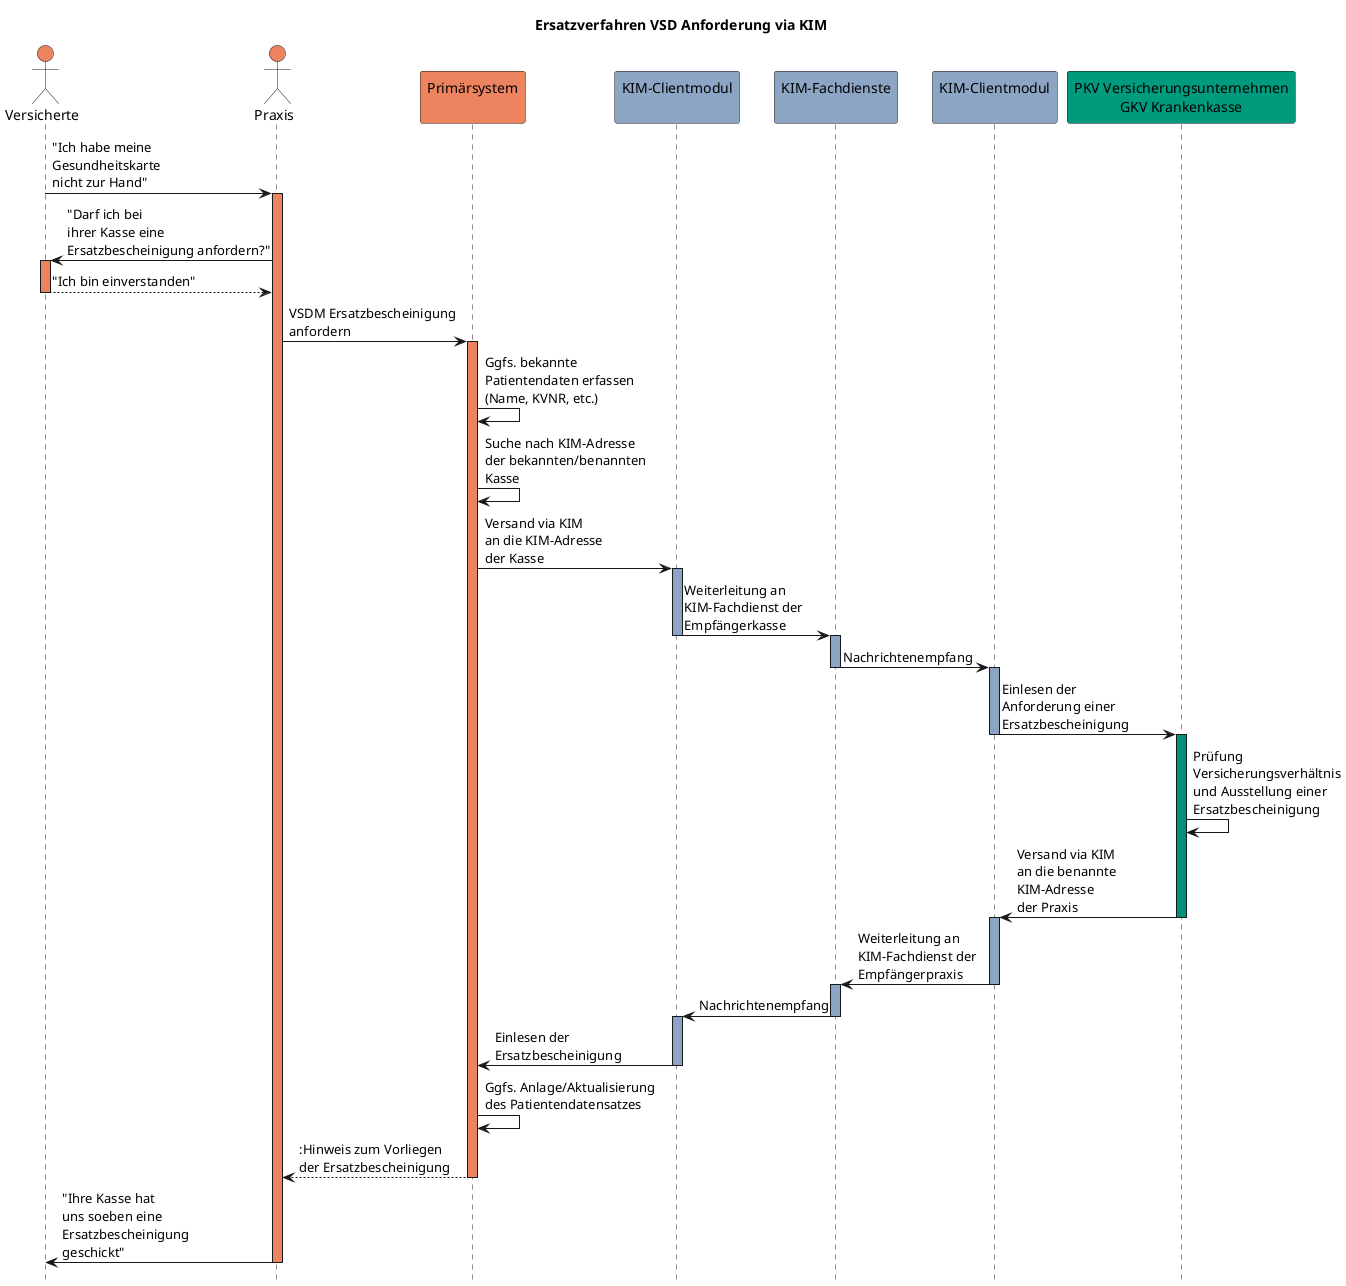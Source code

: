 @startuml gkv_ersatzverfahren
hide footbox
title Ersatzverfahren VSD Anforderung via KIM
actor Vers as "Versicherte" #ee8360
actor LE as "Praxis" #ee8360
participant PVS as "Primärsystem\n" #ee8360
participant KIMCM1 as "KIM-Clientmodul\n" #8da5c4
participant KIMFD as "KIM-Fachdienste\n" #8da5c4
participant KIMCM2 as "KIM-Clientmodul\n" #8da5c4
participant Kasse as "PKV Versicherungsunternehmen\nGKV Krankenkasse" #009a7c

Vers -> LE: "Ich habe meine\nGesundheitskarte\nnicht zur Hand"
activate LE #ee8360
LE -> Vers: "Darf ich bei \nihrer Kasse eine \nErsatzbescheinigung anfordern?"
activate Vers #ee8360
Vers --> LE: "Ich bin einverstanden"
deactivate Vers
LE -> PVS: VSDM Ersatzbescheinigung\nanfordern
activate PVS #ee8360
PVS -> PVS: Ggfs. bekannte\nPatientendaten erfassen\n(Name, KVNR, etc.)
PVS -> PVS: Suche nach KIM-Adresse\nder bekannten/benannten\nKasse
PVS -> KIMCM1: Versand via KIM\nan die KIM-Adresse\nder Kasse
activate KIMCM1 #8da5c4
KIMCM1 -> KIMFD: Weiterleitung an\nKIM-Fachdienst der\nEmpfängerkasse
deactivate KIMCM1
activate KIMFD #8da5c4
KIMFD -> KIMCM2: Nachrichtenempfang
deactivate KIMFD
activate KIMCM2 #8da5c4
KIMCM2 -> Kasse: Einlesen der\nAnforderung einer\nErsatzbescheinigung
deactivate KIMCM2
activate Kasse #00907c
Kasse -> Kasse: Prüfung\nVersicherungsverhältnis\nund Ausstellung einer\nErsatzbescheinigung
Kasse -> KIMCM2: Versand via KIM\nan die benannte\nKIM-Adresse\nder Praxis
deactivate Kasse
activate KIMCM2 #8da5c4
KIMCM2 -> KIMFD: Weiterleitung an\nKIM-Fachdienst der\nEmpfängerpraxis
deactivate KIMCM2
activate KIMFD #8da5c4
KIMFD -> KIMCM1: Nachrichtenempfang
deactivate KIMFD
activate KIMCM1 #8da5c4
KIMCM1 -> PVS: Einlesen der\nErsatzbescheinigung
deactivate KIMCM1
PVS -> PVS: Ggfs. Anlage/Aktualisierung\ndes Patientendatensatzes
PVS --> LE: :Hinweis zum Vorliegen\nder Ersatzbescheinigung
deactivate PVS
LE -> Vers: "Ihre Kasse hat\nuns soeben eine\nErsatzbescheinigung\ngeschickt"
deactivate LE
@enduml